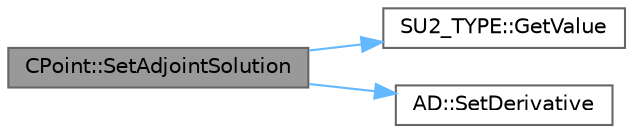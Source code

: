 digraph "CPoint::SetAdjointSolution"
{
 // LATEX_PDF_SIZE
  bgcolor="transparent";
  edge [fontname=Helvetica,fontsize=10,labelfontname=Helvetica,labelfontsize=10];
  node [fontname=Helvetica,fontsize=10,shape=box,height=0.2,width=0.4];
  rankdir="LR";
  Node1 [id="Node000001",label="CPoint::SetAdjointSolution",height=0.2,width=0.4,color="gray40", fillcolor="grey60", style="filled", fontcolor="black",tooltip="Set the adjoint values of the (geometric) coordinates."];
  Node1 -> Node2 [id="edge1_Node000001_Node000002",color="steelblue1",style="solid",tooltip=" "];
  Node2 [id="Node000002",label="SU2_TYPE::GetValue",height=0.2,width=0.4,color="grey40", fillcolor="white", style="filled",URL="$namespaceSU2__TYPE.html#adf52a59d6f4e578f7915ec9abbf7cb22",tooltip="Get the (primitive) value of the datatype (needs to be specialized for active types)."];
  Node1 -> Node3 [id="edge2_Node000001_Node000003",color="steelblue1",style="solid",tooltip=" "];
  Node3 [id="Node000003",label="AD::SetDerivative",height=0.2,width=0.4,color="grey40", fillcolor="white", style="filled",URL="$namespaceAD.html#a49a954dc442cd06cc43cd61a451d76e5",tooltip="Sets the adjoint value at index to val."];
}
